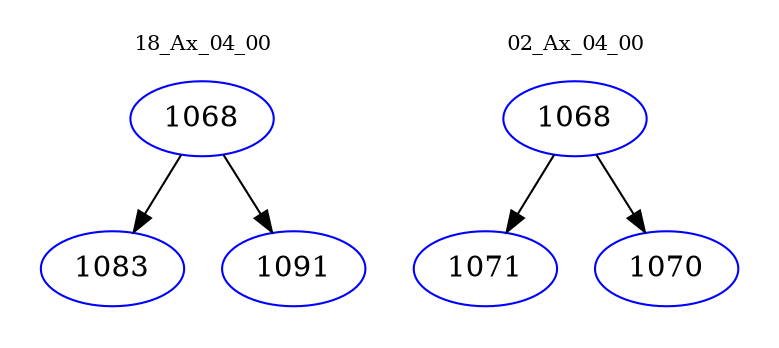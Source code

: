 digraph{
subgraph cluster_0 {
color = white
label = "18_Ax_04_00";
fontsize=10;
T0_1068 [label="1068", color="blue"]
T0_1068 -> T0_1083 [color="black"]
T0_1083 [label="1083", color="blue"]
T0_1068 -> T0_1091 [color="black"]
T0_1091 [label="1091", color="blue"]
}
subgraph cluster_1 {
color = white
label = "02_Ax_04_00";
fontsize=10;
T1_1068 [label="1068", color="blue"]
T1_1068 -> T1_1071 [color="black"]
T1_1071 [label="1071", color="blue"]
T1_1068 -> T1_1070 [color="black"]
T1_1070 [label="1070", color="blue"]
}
}
